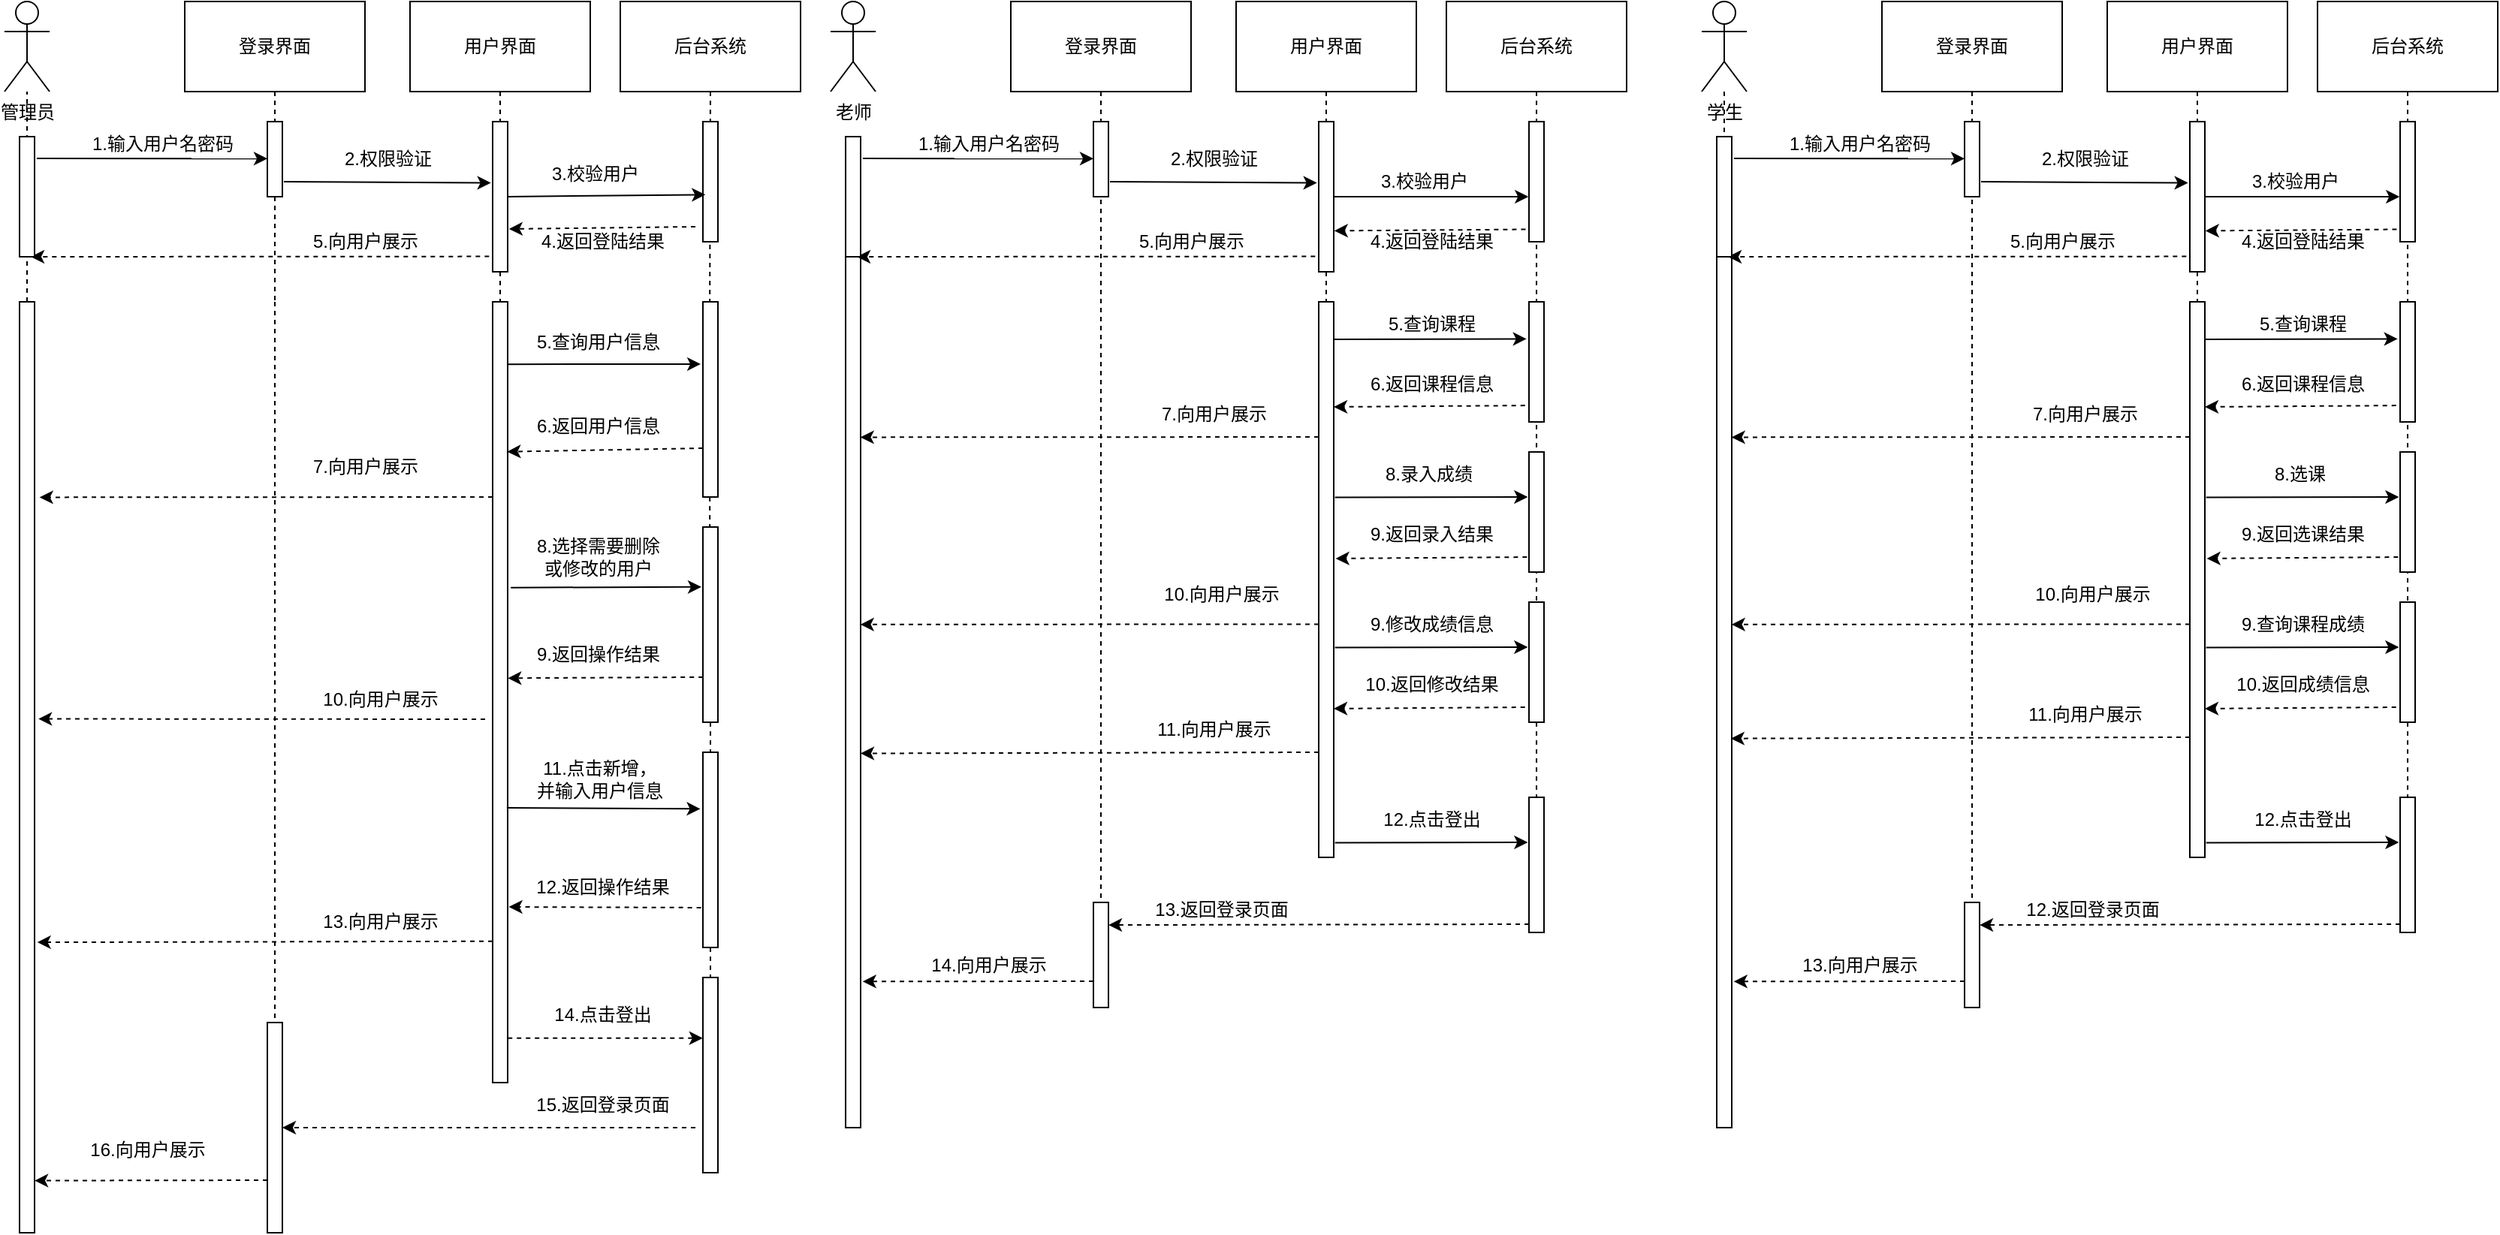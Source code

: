 <mxfile>
    <diagram id="3nC00cm4ZSIAn-ET9iln" name="Page-1">
        <mxGraphModel dx="1758" dy="2368" grid="1" gridSize="10" guides="1" tooltips="1" connect="1" arrows="1" fold="1" page="1" pageScale="1" pageWidth="430" pageHeight="420" background="#ffffff" math="0" shadow="0">
            <root>
                <mxCell id="0"/>
                <mxCell id="1" parent="0"/>
                <mxCell id="2" value="管理员" style="shape=umlActor;verticalLabelPosition=bottom;verticalAlign=top;html=1;outlineConnect=0;" vertex="1" parent="1">
                    <mxGeometry x="30" y="-410" width="30" height="60" as="geometry"/>
                </mxCell>
                <mxCell id="35" style="html=1;exitX=0.5;exitY=1;exitDx=0;exitDy=0;entryX=0.5;entryY=0;entryDx=0;entryDy=0;dashed=1;startArrow=none;startFill=0;endArrow=none;endFill=0;" edge="1" parent="1" source="70">
                    <mxGeometry relative="1" as="geometry">
                        <mxPoint x="210" y="-210" as="targetPoint"/>
                    </mxGeometry>
                </mxCell>
                <mxCell id="5" value="登录界面" style="rounded=0;whiteSpace=wrap;html=1;" vertex="1" parent="1">
                    <mxGeometry x="150" y="-410" width="120" height="60" as="geometry"/>
                </mxCell>
                <mxCell id="34" style="html=1;exitX=0.5;exitY=1;exitDx=0;exitDy=0;entryX=0.5;entryY=0;entryDx=0;entryDy=0;dashed=1;startArrow=none;startFill=0;endArrow=none;endFill=0;" edge="1" parent="1" source="74" target="13">
                    <mxGeometry relative="1" as="geometry"/>
                </mxCell>
                <mxCell id="6" value="用户界面" style="rounded=0;whiteSpace=wrap;html=1;" vertex="1" parent="1">
                    <mxGeometry x="300" y="-410" width="120" height="60" as="geometry"/>
                </mxCell>
                <mxCell id="7" value="后台系统" style="rounded=0;whiteSpace=wrap;html=1;" vertex="1" parent="1">
                    <mxGeometry x="440" y="-410" width="120" height="60" as="geometry"/>
                </mxCell>
                <mxCell id="82" style="edgeStyle=none;html=1;exitX=0.5;exitY=0;exitDx=0;exitDy=0;dashed=1;startArrow=none;startFill=0;endArrow=none;endFill=0;" edge="1" parent="1" source="8" target="2">
                    <mxGeometry relative="1" as="geometry"/>
                </mxCell>
                <mxCell id="8" value="" style="rounded=0;whiteSpace=wrap;html=1;" vertex="1" parent="1">
                    <mxGeometry x="40" y="-210" width="10" height="620" as="geometry"/>
                </mxCell>
                <mxCell id="49" style="edgeStyle=none;html=1;entryX=0.5;entryY=0;entryDx=0;entryDy=0;dashed=1;startArrow=none;startFill=0;endArrow=none;endFill=0;" edge="1" parent="1" target="48">
                    <mxGeometry relative="1" as="geometry">
                        <mxPoint x="210" y="-210" as="sourcePoint"/>
                    </mxGeometry>
                </mxCell>
                <mxCell id="45" style="edgeStyle=none;html=1;exitX=0;exitY=0.25;exitDx=0;exitDy=0;entryX=1.333;entryY=0.21;entryDx=0;entryDy=0;entryPerimeter=0;dashed=1;startArrow=none;startFill=0;endArrow=classic;endFill=1;" edge="1" parent="1" source="13" target="8">
                    <mxGeometry relative="1" as="geometry"/>
                </mxCell>
                <mxCell id="13" value="" style="rounded=0;whiteSpace=wrap;html=1;" vertex="1" parent="1">
                    <mxGeometry x="355" y="-210" width="10" height="520" as="geometry"/>
                </mxCell>
                <mxCell id="19" style="edgeStyle=none;html=1;exitX=0;exitY=0.75;exitDx=0;exitDy=0;entryX=0.967;entryY=0.192;entryDx=0;entryDy=0;entryPerimeter=0;dashed=1;" edge="1" parent="1" source="16" target="13">
                    <mxGeometry relative="1" as="geometry"/>
                </mxCell>
                <mxCell id="16" value="" style="rounded=0;whiteSpace=wrap;html=1;" vertex="1" parent="1">
                    <mxGeometry x="495" y="-210" width="10" height="130" as="geometry"/>
                </mxCell>
                <mxCell id="17" value="5.查询用户信息" style="text;html=1;align=center;verticalAlign=middle;resizable=0;points=[];autosize=1;strokeColor=none;fillColor=none;" vertex="1" parent="1">
                    <mxGeometry x="370" y="-198" width="110" height="30" as="geometry"/>
                </mxCell>
                <mxCell id="18" value="" style="endArrow=classic;html=1;exitX=1.011;exitY=0.08;exitDx=0;exitDy=0;entryX=-0.144;entryY=0.319;entryDx=0;entryDy=0;exitPerimeter=0;entryPerimeter=0;" edge="1" parent="1" source="13" target="16">
                    <mxGeometry width="50" height="50" relative="1" as="geometry">
                        <mxPoint x="260" y="-130" as="sourcePoint"/>
                        <mxPoint x="310" y="-180" as="targetPoint"/>
                    </mxGeometry>
                </mxCell>
                <mxCell id="20" value="6.返回用户信息" style="text;html=1;align=center;verticalAlign=middle;resizable=0;points=[];autosize=1;strokeColor=none;fillColor=none;" vertex="1" parent="1">
                    <mxGeometry x="370" y="-142" width="110" height="30" as="geometry"/>
                </mxCell>
                <mxCell id="24" style="edgeStyle=none;html=1;entryX=1.011;entryY=0.482;entryDx=0;entryDy=0;entryPerimeter=0;exitX=0.01;exitY=0.769;exitDx=0;exitDy=0;exitPerimeter=0;dashed=1;" edge="1" parent="1" source="21" target="13">
                    <mxGeometry relative="1" as="geometry">
                        <mxPoint x="490" y="40" as="sourcePoint"/>
                        <mxPoint x="370" y="5" as="targetPoint"/>
                    </mxGeometry>
                </mxCell>
                <mxCell id="33" style="html=1;exitX=0.5;exitY=1;exitDx=0;exitDy=0;entryX=0.5;entryY=0;entryDx=0;entryDy=0;dashed=1;startArrow=none;startFill=0;endArrow=none;endFill=0;" edge="1" parent="1" source="21" target="26">
                    <mxGeometry relative="1" as="geometry"/>
                </mxCell>
                <mxCell id="21" value="" style="rounded=0;whiteSpace=wrap;html=1;" vertex="1" parent="1">
                    <mxGeometry x="495" y="-60" width="10" height="130" as="geometry"/>
                </mxCell>
                <mxCell id="22" value="" style="endArrow=classic;html=1;exitX=1.211;exitY=0.366;exitDx=0;exitDy=0;exitPerimeter=0;entryX=-0.1;entryY=0.307;entryDx=0;entryDy=0;entryPerimeter=0;" edge="1" parent="1" source="13" target="21">
                    <mxGeometry width="50" height="50" relative="1" as="geometry">
                        <mxPoint x="370" y="-20" as="sourcePoint"/>
                        <mxPoint x="500" y="-20" as="targetPoint"/>
                    </mxGeometry>
                </mxCell>
                <mxCell id="23" value="8.选择需要删除&lt;br&gt;或修改的用户" style="text;html=1;align=center;verticalAlign=middle;resizable=0;points=[];autosize=1;strokeColor=none;fillColor=none;" vertex="1" parent="1">
                    <mxGeometry x="370" y="-60" width="110" height="40" as="geometry"/>
                </mxCell>
                <mxCell id="25" value="9.返回操作结果" style="text;html=1;align=center;verticalAlign=middle;resizable=0;points=[];autosize=1;strokeColor=none;fillColor=none;" vertex="1" parent="1">
                    <mxGeometry x="370" y="10" width="110" height="30" as="geometry"/>
                </mxCell>
                <mxCell id="39" style="edgeStyle=none;html=1;exitX=0.5;exitY=1;exitDx=0;exitDy=0;entryX=0.5;entryY=0;entryDx=0;entryDy=0;dashed=1;startArrow=none;startFill=0;endArrow=none;endFill=0;" edge="1" parent="1" source="26" target="38">
                    <mxGeometry relative="1" as="geometry"/>
                </mxCell>
                <mxCell id="26" value="" style="rounded=0;whiteSpace=wrap;html=1;" vertex="1" parent="1">
                    <mxGeometry x="495" y="90" width="10" height="130" as="geometry"/>
                </mxCell>
                <mxCell id="27" value="" style="endArrow=classic;html=1;exitX=0.944;exitY=0.648;exitDx=0;exitDy=0;exitPerimeter=0;entryX=-0.173;entryY=0.29;entryDx=0;entryDy=0;entryPerimeter=0;" edge="1" parent="1" source="13" target="26">
                    <mxGeometry width="50" height="50" relative="1" as="geometry">
                        <mxPoint x="400" y="160" as="sourcePoint"/>
                        <mxPoint x="450" y="110" as="targetPoint"/>
                    </mxGeometry>
                </mxCell>
                <mxCell id="28" value="11.点击新增，&lt;br&gt;并输入用户信息" style="text;html=1;align=center;verticalAlign=middle;resizable=0;points=[];autosize=1;strokeColor=none;fillColor=none;" vertex="1" parent="1">
                    <mxGeometry x="371" y="88" width="110" height="40" as="geometry"/>
                </mxCell>
                <mxCell id="29" value="12.返回操作结果" style="text;html=1;align=center;verticalAlign=middle;resizable=0;points=[];autosize=1;strokeColor=none;fillColor=none;" vertex="1" parent="1">
                    <mxGeometry x="373" y="165" width="110" height="30" as="geometry"/>
                </mxCell>
                <mxCell id="30" value="" style="endArrow=classic;html=1;exitX=-0.12;exitY=0.796;exitDx=0;exitDy=0;exitPerimeter=0;entryX=1.078;entryY=0.775;entryDx=0;entryDy=0;entryPerimeter=0;dashed=1;" edge="1" parent="1" source="26" target="13">
                    <mxGeometry width="50" height="50" relative="1" as="geometry">
                        <mxPoint x="410" y="270" as="sourcePoint"/>
                        <mxPoint x="460" y="220" as="targetPoint"/>
                    </mxGeometry>
                </mxCell>
                <mxCell id="36" style="html=1;exitX=0.5;exitY=1;exitDx=0;exitDy=0;entryX=0.5;entryY=0;entryDx=0;entryDy=0;dashed=1;startArrow=none;startFill=0;endArrow=none;endFill=0;" edge="1" parent="1">
                    <mxGeometry relative="1" as="geometry">
                        <mxPoint x="499.58" y="-80" as="sourcePoint"/>
                        <mxPoint x="499.58" y="-60" as="targetPoint"/>
                    </mxGeometry>
                </mxCell>
                <mxCell id="37" style="html=1;exitX=0.5;exitY=1;exitDx=0;exitDy=0;entryX=0.5;entryY=0;entryDx=0;entryDy=0;dashed=1;startArrow=none;startFill=0;endArrow=none;endFill=0;" edge="1" parent="1" source="7">
                    <mxGeometry relative="1" as="geometry">
                        <mxPoint x="499.58" y="-250" as="sourcePoint"/>
                        <mxPoint x="499.58" y="-210" as="targetPoint"/>
                    </mxGeometry>
                </mxCell>
                <mxCell id="38" value="" style="rounded=0;whiteSpace=wrap;html=1;" vertex="1" parent="1">
                    <mxGeometry x="495" y="240" width="10" height="130" as="geometry"/>
                </mxCell>
                <mxCell id="40" value="14.点击登出" style="text;html=1;align=center;verticalAlign=middle;resizable=0;points=[];autosize=1;strokeColor=none;fillColor=none;" vertex="1" parent="1">
                    <mxGeometry x="383" y="250" width="90" height="30" as="geometry"/>
                </mxCell>
                <mxCell id="42" value="" style="endArrow=classic;html=1;dashed=1;exitX=1.011;exitY=0.943;exitDx=0;exitDy=0;exitPerimeter=0;entryX=-0.011;entryY=0.311;entryDx=0;entryDy=0;entryPerimeter=0;" edge="1" parent="1" source="13" target="38">
                    <mxGeometry width="50" height="50" relative="1" as="geometry">
                        <mxPoint x="380" y="340" as="sourcePoint"/>
                        <mxPoint x="430" y="290" as="targetPoint"/>
                    </mxGeometry>
                </mxCell>
                <mxCell id="43" value="" style="endArrow=classic;html=1;dashed=1;entryX=1;entryY=0.5;entryDx=0;entryDy=0;" edge="1" parent="1" target="48">
                    <mxGeometry width="50" height="50" relative="1" as="geometry">
                        <mxPoint x="490" y="340" as="sourcePoint"/>
                        <mxPoint x="210" y="340.04" as="targetPoint"/>
                    </mxGeometry>
                </mxCell>
                <mxCell id="44" value="15.返回登录页面" style="text;html=1;align=center;verticalAlign=middle;resizable=0;points=[];autosize=1;strokeColor=none;fillColor=none;" vertex="1" parent="1">
                    <mxGeometry x="373" y="310" width="110" height="30" as="geometry"/>
                </mxCell>
                <mxCell id="46" value="" style="endArrow=classic;html=1;dashed=1;entryX=1.257;entryY=0.448;entryDx=0;entryDy=0;entryPerimeter=0;" edge="1" parent="1" target="8">
                    <mxGeometry width="50" height="50" relative="1" as="geometry">
                        <mxPoint x="350" y="68" as="sourcePoint"/>
                        <mxPoint x="330" y="-10" as="targetPoint"/>
                    </mxGeometry>
                </mxCell>
                <mxCell id="47" value="" style="endArrow=classic;html=1;dashed=1;exitX=0;exitY=0.819;exitDx=0;exitDy=0;exitPerimeter=0;entryX=1.181;entryY=0.688;entryDx=0;entryDy=0;entryPerimeter=0;" edge="1" parent="1" source="13" target="8">
                    <mxGeometry width="50" height="50" relative="1" as="geometry">
                        <mxPoint x="280" y="40" as="sourcePoint"/>
                        <mxPoint x="330" y="-10" as="targetPoint"/>
                    </mxGeometry>
                </mxCell>
                <mxCell id="48" value="" style="rounded=0;whiteSpace=wrap;html=1;" vertex="1" parent="1">
                    <mxGeometry x="205" y="270" width="10" height="140" as="geometry"/>
                </mxCell>
                <mxCell id="50" value="7.向用户展示" style="text;html=1;align=center;verticalAlign=middle;resizable=0;points=[];autosize=1;strokeColor=none;fillColor=none;" vertex="1" parent="1">
                    <mxGeometry x="225" y="-115" width="90" height="30" as="geometry"/>
                </mxCell>
                <mxCell id="51" value="10.向用户展示" style="text;html=1;align=center;verticalAlign=middle;resizable=0;points=[];autosize=1;strokeColor=none;fillColor=none;" vertex="1" parent="1">
                    <mxGeometry x="230" y="40" width="100" height="30" as="geometry"/>
                </mxCell>
                <mxCell id="52" value="13.向用户展示" style="text;html=1;align=center;verticalAlign=middle;resizable=0;points=[];autosize=1;strokeColor=none;fillColor=none;" vertex="1" parent="1">
                    <mxGeometry x="230" y="188" width="100" height="30" as="geometry"/>
                </mxCell>
                <mxCell id="53" value="" style="endArrow=classic;html=1;dashed=1;exitX=0;exitY=0.75;exitDx=0;exitDy=0;entryX=1.006;entryY=0.944;entryDx=0;entryDy=0;entryPerimeter=0;" edge="1" parent="1" source="48" target="8">
                    <mxGeometry width="50" height="50" relative="1" as="geometry">
                        <mxPoint x="310" y="110" as="sourcePoint"/>
                        <mxPoint x="360" y="60" as="targetPoint"/>
                    </mxGeometry>
                </mxCell>
                <mxCell id="54" value="16.向用户展示" style="text;html=1;align=center;verticalAlign=middle;resizable=0;points=[];autosize=1;strokeColor=none;fillColor=none;" vertex="1" parent="1">
                    <mxGeometry x="75" y="340" width="100" height="30" as="geometry"/>
                </mxCell>
                <mxCell id="67" value="" style="rounded=0;whiteSpace=wrap;html=1;" vertex="1" parent="1">
                    <mxGeometry x="590" y="-280" width="10" height="620" as="geometry"/>
                </mxCell>
                <mxCell id="69" value="1.输入用户名密码" style="text;html=1;align=center;verticalAlign=middle;resizable=0;points=[];autosize=1;strokeColor=none;fillColor=none;" vertex="1" parent="1">
                    <mxGeometry x="75" y="-330" width="120" height="30" as="geometry"/>
                </mxCell>
                <mxCell id="71" value="" style="html=1;exitX=0.5;exitY=1;exitDx=0;exitDy=0;entryX=0.5;entryY=0;entryDx=0;entryDy=0;dashed=1;startArrow=none;startFill=0;endArrow=none;endFill=0;" edge="1" parent="1" source="5" target="70">
                    <mxGeometry relative="1" as="geometry">
                        <mxPoint x="210" y="-350" as="sourcePoint"/>
                        <mxPoint x="210" y="-210" as="targetPoint"/>
                    </mxGeometry>
                </mxCell>
                <mxCell id="70" value="" style="rounded=0;whiteSpace=wrap;html=1;" vertex="1" parent="1">
                    <mxGeometry x="205" y="-330" width="10" height="50" as="geometry"/>
                </mxCell>
                <mxCell id="72" value="" style="rounded=0;whiteSpace=wrap;html=1;" vertex="1" parent="1">
                    <mxGeometry x="495" y="-330" width="10" height="80" as="geometry"/>
                </mxCell>
                <mxCell id="73" value="2.权限验证" style="text;html=1;align=center;verticalAlign=middle;resizable=0;points=[];autosize=1;strokeColor=none;fillColor=none;" vertex="1" parent="1">
                    <mxGeometry x="245" y="-320" width="80" height="30" as="geometry"/>
                </mxCell>
                <mxCell id="75" value="" style="html=1;exitX=0.5;exitY=1;exitDx=0;exitDy=0;entryX=0.5;entryY=0;entryDx=0;entryDy=0;dashed=1;startArrow=none;startFill=0;endArrow=none;endFill=0;" edge="1" parent="1" source="6" target="74">
                    <mxGeometry relative="1" as="geometry">
                        <mxPoint x="360" y="-350" as="sourcePoint"/>
                        <mxPoint x="360" y="-210" as="targetPoint"/>
                    </mxGeometry>
                </mxCell>
                <mxCell id="74" value="" style="rounded=0;whiteSpace=wrap;html=1;" vertex="1" parent="1">
                    <mxGeometry x="355" y="-330" width="10" height="100" as="geometry"/>
                </mxCell>
                <mxCell id="76" value="4.返回登陆结果" style="text;html=1;align=center;verticalAlign=middle;resizable=0;points=[];autosize=1;strokeColor=none;fillColor=none;" vertex="1" parent="1">
                    <mxGeometry x="373" y="-265" width="110" height="30" as="geometry"/>
                </mxCell>
                <mxCell id="77" value="" style="endArrow=classic;html=1;exitX=1.138;exitY=0.025;exitDx=0;exitDy=0;exitPerimeter=0;entryX=-0.005;entryY=0.196;entryDx=0;entryDy=0;entryPerimeter=0;" edge="1" parent="1">
                    <mxGeometry width="50" height="50" relative="1" as="geometry">
                        <mxPoint x="51.43" y="-305.5" as="sourcePoint"/>
                        <mxPoint x="205.0" y="-305.32" as="targetPoint"/>
                    </mxGeometry>
                </mxCell>
                <mxCell id="78" value="" style="endArrow=classic;html=1;entryX=-0.116;entryY=0.408;entryDx=0;entryDy=0;entryPerimeter=0;" edge="1" parent="1" target="74">
                    <mxGeometry width="50" height="50" relative="1" as="geometry">
                        <mxPoint x="216" y="-290" as="sourcePoint"/>
                        <mxPoint x="350" y="-281" as="targetPoint"/>
                    </mxGeometry>
                </mxCell>
                <mxCell id="79" style="edgeStyle=none;html=1;entryX=1.091;entryY=0.715;entryDx=0;entryDy=0;entryPerimeter=0;dashed=1;startArrow=none;startFill=0;endArrow=classic;endFill=1;" edge="1" parent="1" target="74">
                    <mxGeometry relative="1" as="geometry">
                        <mxPoint x="490" y="-260" as="sourcePoint"/>
                        <mxPoint x="63.33" y="-69.8" as="targetPoint"/>
                    </mxGeometry>
                </mxCell>
                <mxCell id="80" style="edgeStyle=none;html=1;exitX=-0.234;exitY=0.898;exitDx=0;exitDy=0;dashed=1;startArrow=none;startFill=0;endArrow=classic;endFill=1;entryX=0.75;entryY=1;entryDx=0;entryDy=0;exitPerimeter=0;" edge="1" parent="1" source="74" target="81">
                    <mxGeometry relative="1" as="geometry">
                        <mxPoint x="365" y="-70.0" as="sourcePoint"/>
                        <mxPoint x="60" y="-260" as="targetPoint"/>
                    </mxGeometry>
                </mxCell>
                <mxCell id="81" value="" style="rounded=0;whiteSpace=wrap;html=1;" vertex="1" parent="1">
                    <mxGeometry x="40" y="-320" width="10" height="80" as="geometry"/>
                </mxCell>
                <mxCell id="83" value="5.向用户展示" style="text;html=1;align=center;verticalAlign=middle;resizable=0;points=[];autosize=1;strokeColor=none;fillColor=none;" vertex="1" parent="1">
                    <mxGeometry x="225" y="-265" width="90" height="30" as="geometry"/>
                </mxCell>
                <mxCell id="84" value="老师" style="shape=umlActor;verticalLabelPosition=bottom;verticalAlign=top;html=1;outlineConnect=0;" vertex="1" parent="1">
                    <mxGeometry x="580" y="-410" width="30" height="60" as="geometry"/>
                </mxCell>
                <mxCell id="85" value="登录界面" style="rounded=0;whiteSpace=wrap;html=1;" vertex="1" parent="1">
                    <mxGeometry x="700" y="-410" width="120" height="60" as="geometry"/>
                </mxCell>
                <mxCell id="86" value="用户界面" style="rounded=0;whiteSpace=wrap;html=1;" vertex="1" parent="1">
                    <mxGeometry x="850" y="-410" width="120" height="60" as="geometry"/>
                </mxCell>
                <mxCell id="135" style="edgeStyle=none;html=1;exitX=0.5;exitY=1;exitDx=0;exitDy=0;entryX=0.5;entryY=0;entryDx=0;entryDy=0;startArrow=none;startFill=0;endArrow=none;endFill=0;dashed=1;" edge="1" parent="1" source="87" target="119">
                    <mxGeometry relative="1" as="geometry"/>
                </mxCell>
                <mxCell id="87" value="后台系统" style="rounded=0;whiteSpace=wrap;html=1;" vertex="1" parent="1">
                    <mxGeometry x="990" y="-410" width="120" height="60" as="geometry"/>
                </mxCell>
                <mxCell id="88" value="1.输入用户名密码" style="text;html=1;align=center;verticalAlign=middle;resizable=0;points=[];autosize=1;strokeColor=none;fillColor=none;" vertex="1" parent="1">
                    <mxGeometry x="625" y="-330" width="120" height="30" as="geometry"/>
                </mxCell>
                <mxCell id="89" value="" style="html=1;exitX=0.5;exitY=1;exitDx=0;exitDy=0;entryX=0.5;entryY=0;entryDx=0;entryDy=0;dashed=1;startArrow=none;startFill=0;endArrow=none;endFill=0;" edge="1" parent="1" source="85" target="133">
                    <mxGeometry relative="1" as="geometry">
                        <mxPoint x="760" y="-350" as="sourcePoint"/>
                        <mxPoint x="760" y="-210" as="targetPoint"/>
                    </mxGeometry>
                </mxCell>
                <mxCell id="90" value="" style="rounded=0;whiteSpace=wrap;html=1;" vertex="1" parent="1">
                    <mxGeometry x="755" y="-330" width="10" height="50" as="geometry"/>
                </mxCell>
                <mxCell id="91" value="" style="rounded=0;whiteSpace=wrap;html=1;" vertex="1" parent="1">
                    <mxGeometry x="1045" y="-330" width="10" height="80" as="geometry"/>
                </mxCell>
                <mxCell id="92" value="2.权限验证" style="text;html=1;align=center;verticalAlign=middle;resizable=0;points=[];autosize=1;strokeColor=none;fillColor=none;" vertex="1" parent="1">
                    <mxGeometry x="795" y="-320" width="80" height="30" as="geometry"/>
                </mxCell>
                <mxCell id="93" value="" style="html=1;exitX=0.5;exitY=1;exitDx=0;exitDy=0;entryX=0.5;entryY=0;entryDx=0;entryDy=0;dashed=1;startArrow=none;startFill=0;endArrow=none;endFill=0;" edge="1" parent="1" source="86" target="102">
                    <mxGeometry relative="1" as="geometry">
                        <mxPoint x="910" y="-350" as="sourcePoint"/>
                        <mxPoint x="910" y="-210" as="targetPoint"/>
                    </mxGeometry>
                </mxCell>
                <mxCell id="94" value="" style="rounded=0;whiteSpace=wrap;html=1;" vertex="1" parent="1">
                    <mxGeometry x="905" y="-330" width="10" height="100" as="geometry"/>
                </mxCell>
                <mxCell id="95" value="4.返回登陆结果" style="text;html=1;align=center;verticalAlign=middle;resizable=0;points=[];autosize=1;strokeColor=none;fillColor=none;" vertex="1" parent="1">
                    <mxGeometry x="925" y="-265" width="110" height="30" as="geometry"/>
                </mxCell>
                <mxCell id="96" value="" style="endArrow=classic;html=1;exitX=1.138;exitY=0.025;exitDx=0;exitDy=0;exitPerimeter=0;entryX=-0.005;entryY=0.196;entryDx=0;entryDy=0;entryPerimeter=0;" edge="1" parent="1">
                    <mxGeometry width="50" height="50" relative="1" as="geometry">
                        <mxPoint x="601.43" y="-305.5" as="sourcePoint"/>
                        <mxPoint x="755" y="-305.32" as="targetPoint"/>
                    </mxGeometry>
                </mxCell>
                <mxCell id="97" value="" style="endArrow=classic;html=1;entryX=-0.116;entryY=0.408;entryDx=0;entryDy=0;entryPerimeter=0;" edge="1" parent="1" target="94">
                    <mxGeometry width="50" height="50" relative="1" as="geometry">
                        <mxPoint x="766" y="-290" as="sourcePoint"/>
                        <mxPoint x="900" y="-281" as="targetPoint"/>
                    </mxGeometry>
                </mxCell>
                <mxCell id="98" style="edgeStyle=none;html=1;exitX=-0.228;exitY=0.897;exitDx=0;exitDy=0;dashed=1;startArrow=none;startFill=0;endArrow=classic;endFill=1;exitPerimeter=0;entryX=1.038;entryY=0.727;entryDx=0;entryDy=0;entryPerimeter=0;" edge="1" parent="1" source="91" target="94">
                    <mxGeometry relative="1" as="geometry">
                        <mxPoint x="915" y="-70.0" as="sourcePoint"/>
                        <mxPoint x="917" y="-259" as="targetPoint"/>
                    </mxGeometry>
                </mxCell>
                <mxCell id="99" style="edgeStyle=none;html=1;exitX=-0.234;exitY=0.898;exitDx=0;exitDy=0;dashed=1;startArrow=none;startFill=0;endArrow=classic;endFill=1;entryX=0.75;entryY=1;entryDx=0;entryDy=0;exitPerimeter=0;" edge="1" parent="1" source="94" target="100">
                    <mxGeometry relative="1" as="geometry">
                        <mxPoint x="915" y="-70.0" as="sourcePoint"/>
                        <mxPoint x="610" y="-260" as="targetPoint"/>
                    </mxGeometry>
                </mxCell>
                <mxCell id="100" value="" style="rounded=0;whiteSpace=wrap;html=1;" vertex="1" parent="1">
                    <mxGeometry x="590" y="-320" width="10" height="80" as="geometry"/>
                </mxCell>
                <mxCell id="101" value="5.向用户展示" style="text;html=1;align=center;verticalAlign=middle;resizable=0;points=[];autosize=1;strokeColor=none;fillColor=none;" vertex="1" parent="1">
                    <mxGeometry x="775" y="-265" width="90" height="30" as="geometry"/>
                </mxCell>
                <mxCell id="102" value="" style="rounded=0;whiteSpace=wrap;html=1;" vertex="1" parent="1">
                    <mxGeometry x="905" y="-210" width="10" height="370" as="geometry"/>
                </mxCell>
                <mxCell id="103" value="5.查询课程" style="text;html=1;align=center;verticalAlign=middle;resizable=0;points=[];autosize=1;strokeColor=none;fillColor=none;" vertex="1" parent="1">
                    <mxGeometry x="940" y="-210" width="80" height="30" as="geometry"/>
                </mxCell>
                <mxCell id="104" value="6.返回课程信息" style="text;html=1;align=center;verticalAlign=middle;resizable=0;points=[];autosize=1;strokeColor=none;fillColor=none;" vertex="1" parent="1">
                    <mxGeometry x="925" y="-170" width="110" height="30" as="geometry"/>
                </mxCell>
                <mxCell id="105" value="8.录入成绩" style="text;html=1;align=center;verticalAlign=middle;resizable=0;points=[];autosize=1;strokeColor=none;fillColor=none;" vertex="1" parent="1">
                    <mxGeometry x="938" y="-110" width="80" height="30" as="geometry"/>
                </mxCell>
                <mxCell id="106" value="9.返回录入结果" style="text;html=1;align=center;verticalAlign=middle;resizable=0;points=[];autosize=1;strokeColor=none;fillColor=none;" vertex="1" parent="1">
                    <mxGeometry x="925" y="-70" width="110" height="30" as="geometry"/>
                </mxCell>
                <mxCell id="108" value="10.返回修改结果" style="text;html=1;align=center;verticalAlign=middle;resizable=0;points=[];autosize=1;strokeColor=none;fillColor=none;" vertex="1" parent="1">
                    <mxGeometry x="925" y="30" width="110" height="30" as="geometry"/>
                </mxCell>
                <mxCell id="109" value="" style="endArrow=classic;html=1;exitX=1;exitY=0.5;exitDx=0;exitDy=0;entryX=0.166;entryY=0.608;entryDx=0;entryDy=0;entryPerimeter=0;" edge="1" parent="1" source="74" target="72">
                    <mxGeometry width="50" height="50" relative="1" as="geometry">
                        <mxPoint x="340" y="-190" as="sourcePoint"/>
                        <mxPoint x="390" y="-240" as="targetPoint"/>
                    </mxGeometry>
                </mxCell>
                <mxCell id="110" value="3.校验用户" style="text;html=1;align=center;verticalAlign=middle;resizable=0;points=[];autosize=1;strokeColor=none;fillColor=none;" vertex="1" parent="1">
                    <mxGeometry x="383" y="-310" width="80" height="30" as="geometry"/>
                </mxCell>
                <mxCell id="111" value="" style="endArrow=classic;html=1;exitX=1;exitY=0.5;exitDx=0;exitDy=0;entryX=-0.036;entryY=0.625;entryDx=0;entryDy=0;entryPerimeter=0;" edge="1" parent="1" source="94" target="91">
                    <mxGeometry width="50" height="50" relative="1" as="geometry">
                        <mxPoint x="960" y="-230" as="sourcePoint"/>
                        <mxPoint x="1010" y="-280" as="targetPoint"/>
                    </mxGeometry>
                </mxCell>
                <mxCell id="112" value="3.校验用户" style="text;html=1;align=center;verticalAlign=middle;resizable=0;points=[];autosize=1;strokeColor=none;fillColor=none;" vertex="1" parent="1">
                    <mxGeometry x="935" y="-305" width="80" height="30" as="geometry"/>
                </mxCell>
                <mxCell id="113" value="" style="rounded=0;whiteSpace=wrap;html=1;" vertex="1" parent="1">
                    <mxGeometry x="1045" y="-210" width="10" height="80" as="geometry"/>
                </mxCell>
                <mxCell id="114" value="7.向用户展示" style="text;html=1;align=center;verticalAlign=middle;resizable=0;points=[];autosize=1;strokeColor=none;fillColor=none;" vertex="1" parent="1">
                    <mxGeometry x="790" y="-150" width="90" height="30" as="geometry"/>
                </mxCell>
                <mxCell id="115" value="" style="rounded=0;whiteSpace=wrap;html=1;" vertex="1" parent="1">
                    <mxGeometry x="1045" y="-110" width="10" height="80" as="geometry"/>
                </mxCell>
                <mxCell id="116" value="" style="rounded=0;whiteSpace=wrap;html=1;" vertex="1" parent="1">
                    <mxGeometry x="1045" y="-10" width="10" height="80" as="geometry"/>
                </mxCell>
                <mxCell id="117" value="10.向用户展示" style="text;html=1;align=center;verticalAlign=middle;resizable=0;points=[];autosize=1;strokeColor=none;fillColor=none;" vertex="1" parent="1">
                    <mxGeometry x="790" y="-30" width="100" height="30" as="geometry"/>
                </mxCell>
                <mxCell id="118" value="9.修改成绩信息" style="text;html=1;align=center;verticalAlign=middle;resizable=0;points=[];autosize=1;strokeColor=none;fillColor=none;" vertex="1" parent="1">
                    <mxGeometry x="925" y="-10" width="110" height="30" as="geometry"/>
                </mxCell>
                <mxCell id="119" value="" style="rounded=0;whiteSpace=wrap;html=1;" vertex="1" parent="1">
                    <mxGeometry x="1045" y="120" width="10" height="90" as="geometry"/>
                </mxCell>
                <mxCell id="120" value="12.点击登出" style="text;html=1;align=center;verticalAlign=middle;resizable=0;points=[];autosize=1;strokeColor=none;fillColor=none;" vertex="1" parent="1">
                    <mxGeometry x="935" y="120" width="90" height="30" as="geometry"/>
                </mxCell>
                <mxCell id="121" value="13.返回登录页面" style="text;html=1;align=center;verticalAlign=middle;resizable=0;points=[];autosize=1;strokeColor=none;fillColor=none;" vertex="1" parent="1">
                    <mxGeometry x="785" y="180" width="110" height="30" as="geometry"/>
                </mxCell>
                <mxCell id="122" value="14.向用户展示" style="text;html=1;align=center;verticalAlign=middle;resizable=0;points=[];autosize=1;strokeColor=none;fillColor=none;" vertex="1" parent="1">
                    <mxGeometry x="635" y="217" width="100" height="30" as="geometry"/>
                </mxCell>
                <mxCell id="123" value="" style="endArrow=classic;html=1;entryX=-0.164;entryY=0.309;entryDx=0;entryDy=0;entryPerimeter=0;" edge="1" parent="1" target="113">
                    <mxGeometry width="50" height="50" relative="1" as="geometry">
                        <mxPoint x="915" y="-185" as="sourcePoint"/>
                        <mxPoint x="965" y="-235" as="targetPoint"/>
                    </mxGeometry>
                </mxCell>
                <mxCell id="124" value="" style="endArrow=classic;html=1;entryX=-0.164;entryY=0.309;entryDx=0;entryDy=0;entryPerimeter=0;" edge="1" parent="1">
                    <mxGeometry width="50" height="50" relative="1" as="geometry">
                        <mxPoint x="915.82" y="-79.72" as="sourcePoint"/>
                        <mxPoint x="1044.18" y="-80" as="targetPoint"/>
                    </mxGeometry>
                </mxCell>
                <mxCell id="125" value="" style="endArrow=classic;html=1;entryX=-0.164;entryY=0.309;entryDx=0;entryDy=0;entryPerimeter=0;" edge="1" parent="1">
                    <mxGeometry width="50" height="50" relative="1" as="geometry">
                        <mxPoint x="915.82" y="20.28" as="sourcePoint"/>
                        <mxPoint x="1044.18" y="20" as="targetPoint"/>
                    </mxGeometry>
                </mxCell>
                <mxCell id="126" value="" style="endArrow=classic;html=1;entryX=-0.164;entryY=0.309;entryDx=0;entryDy=0;entryPerimeter=0;" edge="1" parent="1">
                    <mxGeometry width="50" height="50" relative="1" as="geometry">
                        <mxPoint x="915.82" y="150.28" as="sourcePoint"/>
                        <mxPoint x="1044.18" y="150" as="targetPoint"/>
                    </mxGeometry>
                </mxCell>
                <mxCell id="127" style="edgeStyle=none;html=1;exitX=-0.228;exitY=0.897;exitDx=0;exitDy=0;dashed=1;startArrow=none;startFill=0;endArrow=classic;endFill=1;exitPerimeter=0;entryX=1.038;entryY=0.727;entryDx=0;entryDy=0;entryPerimeter=0;" edge="1" parent="1">
                    <mxGeometry relative="1" as="geometry">
                        <mxPoint x="1042.34" y="-140.94" as="sourcePoint"/>
                        <mxPoint x="915" y="-140" as="targetPoint"/>
                    </mxGeometry>
                </mxCell>
                <mxCell id="128" style="edgeStyle=none;html=1;exitX=-0.228;exitY=0.897;exitDx=0;exitDy=0;dashed=1;startArrow=none;startFill=0;endArrow=classic;endFill=1;exitPerimeter=0;entryX=1.038;entryY=0.727;entryDx=0;entryDy=0;entryPerimeter=0;" edge="1" parent="1">
                    <mxGeometry relative="1" as="geometry">
                        <mxPoint x="1043.67" y="-40" as="sourcePoint"/>
                        <mxPoint x="916.33" y="-39.06" as="targetPoint"/>
                    </mxGeometry>
                </mxCell>
                <mxCell id="129" style="edgeStyle=none;html=1;exitX=-0.228;exitY=0.897;exitDx=0;exitDy=0;dashed=1;startArrow=none;startFill=0;endArrow=classic;endFill=1;exitPerimeter=0;entryX=1.038;entryY=0.727;entryDx=0;entryDy=0;entryPerimeter=0;" edge="1" parent="1">
                    <mxGeometry relative="1" as="geometry">
                        <mxPoint x="1042.34" y="60" as="sourcePoint"/>
                        <mxPoint x="915" y="60.94" as="targetPoint"/>
                    </mxGeometry>
                </mxCell>
                <mxCell id="130" style="edgeStyle=none;html=1;exitX=-0.234;exitY=0.898;exitDx=0;exitDy=0;dashed=1;startArrow=none;startFill=0;endArrow=classic;endFill=1;entryX=0.75;entryY=1;entryDx=0;entryDy=0;exitPerimeter=0;" edge="1" parent="1">
                    <mxGeometry relative="1" as="geometry">
                        <mxPoint x="905" y="-120" as="sourcePoint"/>
                        <mxPoint x="599.84" y="-119.8" as="targetPoint"/>
                    </mxGeometry>
                </mxCell>
                <mxCell id="131" style="edgeStyle=none;html=1;exitX=-0.234;exitY=0.898;exitDx=0;exitDy=0;dashed=1;startArrow=none;startFill=0;endArrow=classic;endFill=1;entryX=0.75;entryY=1;entryDx=0;entryDy=0;exitPerimeter=0;" edge="1" parent="1">
                    <mxGeometry relative="1" as="geometry">
                        <mxPoint x="905" y="4.71" as="sourcePoint"/>
                        <mxPoint x="599.84" y="4.91" as="targetPoint"/>
                    </mxGeometry>
                </mxCell>
                <mxCell id="132" style="edgeStyle=none;html=1;exitX=-0.234;exitY=0.898;exitDx=0;exitDy=0;dashed=1;startArrow=none;startFill=0;endArrow=classic;endFill=1;exitPerimeter=0;entryX=1.001;entryY=0.215;entryDx=0;entryDy=0;entryPerimeter=0;" edge="1" parent="1" target="133">
                    <mxGeometry relative="1" as="geometry">
                        <mxPoint x="1045" y="204.5" as="sourcePoint"/>
                        <mxPoint x="770" y="205" as="targetPoint"/>
                    </mxGeometry>
                </mxCell>
                <mxCell id="133" value="" style="rounded=0;whiteSpace=wrap;html=1;" vertex="1" parent="1">
                    <mxGeometry x="755" y="190" width="10" height="70" as="geometry"/>
                </mxCell>
                <mxCell id="134" style="edgeStyle=none;html=1;exitX=0;exitY=0.75;exitDx=0;exitDy=0;dashed=1;startArrow=none;startFill=0;endArrow=classic;endFill=1;entryX=1.133;entryY=0.843;entryDx=0;entryDy=0;entryPerimeter=0;" edge="1" parent="1" source="133" target="67">
                    <mxGeometry relative="1" as="geometry">
                        <mxPoint x="1055" y="214.5" as="sourcePoint"/>
                        <mxPoint x="775.01" y="215.05" as="targetPoint"/>
                    </mxGeometry>
                </mxCell>
                <mxCell id="136" value="" style="rounded=0;whiteSpace=wrap;html=1;" vertex="1" parent="1">
                    <mxGeometry x="1170" y="-280" width="10" height="620" as="geometry"/>
                </mxCell>
                <mxCell id="186" value="" style="edgeStyle=none;html=1;dashed=1;startArrow=none;startFill=0;endArrow=none;endFill=0;" edge="1" parent="1" source="137" target="154">
                    <mxGeometry relative="1" as="geometry"/>
                </mxCell>
                <mxCell id="137" value="学生" style="shape=umlActor;verticalLabelPosition=bottom;verticalAlign=top;html=1;outlineConnect=0;" vertex="1" parent="1">
                    <mxGeometry x="1160" y="-410" width="30" height="60" as="geometry"/>
                </mxCell>
                <mxCell id="138" value="登录界面" style="rounded=0;whiteSpace=wrap;html=1;" vertex="1" parent="1">
                    <mxGeometry x="1280" y="-410" width="120" height="60" as="geometry"/>
                </mxCell>
                <mxCell id="139" value="用户界面" style="rounded=0;whiteSpace=wrap;html=1;" vertex="1" parent="1">
                    <mxGeometry x="1430" y="-410" width="120" height="60" as="geometry"/>
                </mxCell>
                <mxCell id="140" style="edgeStyle=none;html=1;exitX=0.5;exitY=1;exitDx=0;exitDy=0;entryX=0.5;entryY=0;entryDx=0;entryDy=0;startArrow=none;startFill=0;endArrow=none;endFill=0;dashed=1;" edge="1" parent="1" source="141" target="170">
                    <mxGeometry relative="1" as="geometry"/>
                </mxCell>
                <mxCell id="141" value="后台系统" style="rounded=0;whiteSpace=wrap;html=1;" vertex="1" parent="1">
                    <mxGeometry x="1570" y="-410" width="120" height="60" as="geometry"/>
                </mxCell>
                <mxCell id="142" value="1.输入用户名密码" style="text;html=1;align=center;verticalAlign=middle;resizable=0;points=[];autosize=1;strokeColor=none;fillColor=none;" vertex="1" parent="1">
                    <mxGeometry x="1205" y="-330" width="120" height="30" as="geometry"/>
                </mxCell>
                <mxCell id="143" value="" style="html=1;exitX=0.5;exitY=1;exitDx=0;exitDy=0;entryX=0.5;entryY=0;entryDx=0;entryDy=0;dashed=1;startArrow=none;startFill=0;endArrow=none;endFill=0;" edge="1" parent="1" source="138" target="184">
                    <mxGeometry relative="1" as="geometry">
                        <mxPoint x="1340" y="-350" as="sourcePoint"/>
                        <mxPoint x="1340" y="-210" as="targetPoint"/>
                    </mxGeometry>
                </mxCell>
                <mxCell id="144" value="" style="rounded=0;whiteSpace=wrap;html=1;" vertex="1" parent="1">
                    <mxGeometry x="1335" y="-330" width="10" height="50" as="geometry"/>
                </mxCell>
                <mxCell id="145" value="" style="rounded=0;whiteSpace=wrap;html=1;" vertex="1" parent="1">
                    <mxGeometry x="1625" y="-330" width="10" height="80" as="geometry"/>
                </mxCell>
                <mxCell id="146" value="2.权限验证" style="text;html=1;align=center;verticalAlign=middle;resizable=0;points=[];autosize=1;strokeColor=none;fillColor=none;" vertex="1" parent="1">
                    <mxGeometry x="1375" y="-320" width="80" height="30" as="geometry"/>
                </mxCell>
                <mxCell id="147" value="" style="html=1;exitX=0.5;exitY=1;exitDx=0;exitDy=0;entryX=0.5;entryY=0;entryDx=0;entryDy=0;dashed=1;startArrow=none;startFill=0;endArrow=none;endFill=0;" edge="1" parent="1" source="139" target="156">
                    <mxGeometry relative="1" as="geometry">
                        <mxPoint x="1490" y="-350" as="sourcePoint"/>
                        <mxPoint x="1490" y="-210" as="targetPoint"/>
                    </mxGeometry>
                </mxCell>
                <mxCell id="148" value="" style="rounded=0;whiteSpace=wrap;html=1;" vertex="1" parent="1">
                    <mxGeometry x="1485" y="-330" width="10" height="100" as="geometry"/>
                </mxCell>
                <mxCell id="149" value="4.返回登陆结果" style="text;html=1;align=center;verticalAlign=middle;resizable=0;points=[];autosize=1;strokeColor=none;fillColor=none;" vertex="1" parent="1">
                    <mxGeometry x="1505" y="-265" width="110" height="30" as="geometry"/>
                </mxCell>
                <mxCell id="150" value="" style="endArrow=classic;html=1;exitX=1.138;exitY=0.025;exitDx=0;exitDy=0;exitPerimeter=0;entryX=-0.005;entryY=0.196;entryDx=0;entryDy=0;entryPerimeter=0;" edge="1" parent="1">
                    <mxGeometry width="50" height="50" relative="1" as="geometry">
                        <mxPoint x="1181.43" y="-305.5" as="sourcePoint"/>
                        <mxPoint x="1335" y="-305.32" as="targetPoint"/>
                    </mxGeometry>
                </mxCell>
                <mxCell id="151" value="" style="endArrow=classic;html=1;entryX=-0.116;entryY=0.408;entryDx=0;entryDy=0;entryPerimeter=0;" edge="1" parent="1" target="148">
                    <mxGeometry width="50" height="50" relative="1" as="geometry">
                        <mxPoint x="1346" y="-290" as="sourcePoint"/>
                        <mxPoint x="1480" y="-281" as="targetPoint"/>
                    </mxGeometry>
                </mxCell>
                <mxCell id="152" style="edgeStyle=none;html=1;exitX=-0.228;exitY=0.897;exitDx=0;exitDy=0;dashed=1;startArrow=none;startFill=0;endArrow=classic;endFill=1;exitPerimeter=0;entryX=1.038;entryY=0.727;entryDx=0;entryDy=0;entryPerimeter=0;" edge="1" parent="1" source="145" target="148">
                    <mxGeometry relative="1" as="geometry">
                        <mxPoint x="1495" y="-70.0" as="sourcePoint"/>
                        <mxPoint x="1497" y="-259" as="targetPoint"/>
                    </mxGeometry>
                </mxCell>
                <mxCell id="153" style="edgeStyle=none;html=1;exitX=-0.234;exitY=0.898;exitDx=0;exitDy=0;dashed=1;startArrow=none;startFill=0;endArrow=classic;endFill=1;entryX=0.75;entryY=1;entryDx=0;entryDy=0;exitPerimeter=0;" edge="1" parent="1" source="148" target="154">
                    <mxGeometry relative="1" as="geometry">
                        <mxPoint x="1495" y="-70.0" as="sourcePoint"/>
                        <mxPoint x="1190" y="-260" as="targetPoint"/>
                    </mxGeometry>
                </mxCell>
                <mxCell id="154" value="" style="rounded=0;whiteSpace=wrap;html=1;" vertex="1" parent="1">
                    <mxGeometry x="1170" y="-320" width="10" height="80" as="geometry"/>
                </mxCell>
                <mxCell id="155" value="5.向用户展示" style="text;html=1;align=center;verticalAlign=middle;resizable=0;points=[];autosize=1;strokeColor=none;fillColor=none;" vertex="1" parent="1">
                    <mxGeometry x="1355" y="-265" width="90" height="30" as="geometry"/>
                </mxCell>
                <mxCell id="156" value="" style="rounded=0;whiteSpace=wrap;html=1;" vertex="1" parent="1">
                    <mxGeometry x="1485" y="-210" width="10" height="370" as="geometry"/>
                </mxCell>
                <mxCell id="157" value="5.查询课程" style="text;html=1;align=center;verticalAlign=middle;resizable=0;points=[];autosize=1;strokeColor=none;fillColor=none;" vertex="1" parent="1">
                    <mxGeometry x="1520" y="-210" width="80" height="30" as="geometry"/>
                </mxCell>
                <mxCell id="158" value="6.返回课程信息" style="text;html=1;align=center;verticalAlign=middle;resizable=0;points=[];autosize=1;strokeColor=none;fillColor=none;" vertex="1" parent="1">
                    <mxGeometry x="1505" y="-170" width="110" height="30" as="geometry"/>
                </mxCell>
                <mxCell id="159" value="8.选课" style="text;html=1;align=center;verticalAlign=middle;resizable=0;points=[];autosize=1;strokeColor=none;fillColor=none;" vertex="1" parent="1">
                    <mxGeometry x="1528" y="-110" width="60" height="30" as="geometry"/>
                </mxCell>
                <mxCell id="160" value="9.返回选课结果" style="text;html=1;align=center;verticalAlign=middle;resizable=0;points=[];autosize=1;strokeColor=none;fillColor=none;" vertex="1" parent="1">
                    <mxGeometry x="1505" y="-70" width="110" height="30" as="geometry"/>
                </mxCell>
                <mxCell id="161" value="10.返回成绩信息" style="text;html=1;align=center;verticalAlign=middle;resizable=0;points=[];autosize=1;strokeColor=none;fillColor=none;" vertex="1" parent="1">
                    <mxGeometry x="1505" y="30" width="110" height="30" as="geometry"/>
                </mxCell>
                <mxCell id="162" value="" style="endArrow=classic;html=1;exitX=1;exitY=0.5;exitDx=0;exitDy=0;entryX=-0.036;entryY=0.625;entryDx=0;entryDy=0;entryPerimeter=0;" edge="1" parent="1" source="148" target="145">
                    <mxGeometry width="50" height="50" relative="1" as="geometry">
                        <mxPoint x="1540" y="-230" as="sourcePoint"/>
                        <mxPoint x="1590" y="-280" as="targetPoint"/>
                    </mxGeometry>
                </mxCell>
                <mxCell id="163" value="3.校验用户" style="text;html=1;align=center;verticalAlign=middle;resizable=0;points=[];autosize=1;strokeColor=none;fillColor=none;" vertex="1" parent="1">
                    <mxGeometry x="1515" y="-305" width="80" height="30" as="geometry"/>
                </mxCell>
                <mxCell id="164" value="" style="rounded=0;whiteSpace=wrap;html=1;" vertex="1" parent="1">
                    <mxGeometry x="1625" y="-210" width="10" height="80" as="geometry"/>
                </mxCell>
                <mxCell id="165" value="7.向用户展示" style="text;html=1;align=center;verticalAlign=middle;resizable=0;points=[];autosize=1;strokeColor=none;fillColor=none;" vertex="1" parent="1">
                    <mxGeometry x="1370" y="-150" width="90" height="30" as="geometry"/>
                </mxCell>
                <mxCell id="166" value="" style="rounded=0;whiteSpace=wrap;html=1;" vertex="1" parent="1">
                    <mxGeometry x="1625" y="-110" width="10" height="80" as="geometry"/>
                </mxCell>
                <mxCell id="167" value="" style="rounded=0;whiteSpace=wrap;html=1;" vertex="1" parent="1">
                    <mxGeometry x="1625" y="-10" width="10" height="80" as="geometry"/>
                </mxCell>
                <mxCell id="168" value="10.向用户展示" style="text;html=1;align=center;verticalAlign=middle;resizable=0;points=[];autosize=1;strokeColor=none;fillColor=none;" vertex="1" parent="1">
                    <mxGeometry x="1370" y="-30" width="100" height="30" as="geometry"/>
                </mxCell>
                <mxCell id="169" value="9.查询课程成绩" style="text;html=1;align=center;verticalAlign=middle;resizable=0;points=[];autosize=1;strokeColor=none;fillColor=none;" vertex="1" parent="1">
                    <mxGeometry x="1505" y="-10" width="110" height="30" as="geometry"/>
                </mxCell>
                <mxCell id="170" value="" style="rounded=0;whiteSpace=wrap;html=1;" vertex="1" parent="1">
                    <mxGeometry x="1625" y="120" width="10" height="90" as="geometry"/>
                </mxCell>
                <mxCell id="171" value="12.点击登出" style="text;html=1;align=center;verticalAlign=middle;resizable=0;points=[];autosize=1;strokeColor=none;fillColor=none;" vertex="1" parent="1">
                    <mxGeometry x="1515" y="120" width="90" height="30" as="geometry"/>
                </mxCell>
                <mxCell id="172" value="12.返回登录页面" style="text;html=1;align=center;verticalAlign=middle;resizable=0;points=[];autosize=1;strokeColor=none;fillColor=none;" vertex="1" parent="1">
                    <mxGeometry x="1365" y="180" width="110" height="30" as="geometry"/>
                </mxCell>
                <mxCell id="173" value="13.向用户展示" style="text;html=1;align=center;verticalAlign=middle;resizable=0;points=[];autosize=1;strokeColor=none;fillColor=none;" vertex="1" parent="1">
                    <mxGeometry x="1215" y="217" width="100" height="30" as="geometry"/>
                </mxCell>
                <mxCell id="174" value="" style="endArrow=classic;html=1;entryX=-0.164;entryY=0.309;entryDx=0;entryDy=0;entryPerimeter=0;" edge="1" parent="1" target="164">
                    <mxGeometry width="50" height="50" relative="1" as="geometry">
                        <mxPoint x="1495" y="-185" as="sourcePoint"/>
                        <mxPoint x="1545" y="-235" as="targetPoint"/>
                    </mxGeometry>
                </mxCell>
                <mxCell id="175" value="" style="endArrow=classic;html=1;entryX=-0.164;entryY=0.309;entryDx=0;entryDy=0;entryPerimeter=0;" edge="1" parent="1">
                    <mxGeometry width="50" height="50" relative="1" as="geometry">
                        <mxPoint x="1495.82" y="-79.72" as="sourcePoint"/>
                        <mxPoint x="1624.18" y="-80" as="targetPoint"/>
                    </mxGeometry>
                </mxCell>
                <mxCell id="176" value="" style="endArrow=classic;html=1;entryX=-0.164;entryY=0.309;entryDx=0;entryDy=0;entryPerimeter=0;" edge="1" parent="1">
                    <mxGeometry width="50" height="50" relative="1" as="geometry">
                        <mxPoint x="1495.82" y="20.28" as="sourcePoint"/>
                        <mxPoint x="1624.18" y="20" as="targetPoint"/>
                    </mxGeometry>
                </mxCell>
                <mxCell id="177" value="" style="endArrow=classic;html=1;entryX=-0.164;entryY=0.309;entryDx=0;entryDy=0;entryPerimeter=0;" edge="1" parent="1">
                    <mxGeometry width="50" height="50" relative="1" as="geometry">
                        <mxPoint x="1495.82" y="150.28" as="sourcePoint"/>
                        <mxPoint x="1624.18" y="150" as="targetPoint"/>
                    </mxGeometry>
                </mxCell>
                <mxCell id="178" style="edgeStyle=none;html=1;exitX=-0.228;exitY=0.897;exitDx=0;exitDy=0;dashed=1;startArrow=none;startFill=0;endArrow=classic;endFill=1;exitPerimeter=0;entryX=1.038;entryY=0.727;entryDx=0;entryDy=0;entryPerimeter=0;" edge="1" parent="1">
                    <mxGeometry relative="1" as="geometry">
                        <mxPoint x="1622.34" y="-140.94" as="sourcePoint"/>
                        <mxPoint x="1495" y="-140" as="targetPoint"/>
                    </mxGeometry>
                </mxCell>
                <mxCell id="179" style="edgeStyle=none;html=1;exitX=-0.228;exitY=0.897;exitDx=0;exitDy=0;dashed=1;startArrow=none;startFill=0;endArrow=classic;endFill=1;exitPerimeter=0;entryX=1.038;entryY=0.727;entryDx=0;entryDy=0;entryPerimeter=0;" edge="1" parent="1">
                    <mxGeometry relative="1" as="geometry">
                        <mxPoint x="1623.67" y="-40" as="sourcePoint"/>
                        <mxPoint x="1496.33" y="-39.06" as="targetPoint"/>
                    </mxGeometry>
                </mxCell>
                <mxCell id="180" style="edgeStyle=none;html=1;exitX=-0.228;exitY=0.897;exitDx=0;exitDy=0;dashed=1;startArrow=none;startFill=0;endArrow=classic;endFill=1;exitPerimeter=0;entryX=1.038;entryY=0.727;entryDx=0;entryDy=0;entryPerimeter=0;" edge="1" parent="1">
                    <mxGeometry relative="1" as="geometry">
                        <mxPoint x="1622.34" y="60" as="sourcePoint"/>
                        <mxPoint x="1495" y="60.94" as="targetPoint"/>
                    </mxGeometry>
                </mxCell>
                <mxCell id="181" style="edgeStyle=none;html=1;exitX=-0.234;exitY=0.898;exitDx=0;exitDy=0;dashed=1;startArrow=none;startFill=0;endArrow=classic;endFill=1;entryX=0.75;entryY=1;entryDx=0;entryDy=0;exitPerimeter=0;" edge="1" parent="1">
                    <mxGeometry relative="1" as="geometry">
                        <mxPoint x="1485" y="-120" as="sourcePoint"/>
                        <mxPoint x="1179.84" y="-119.8" as="targetPoint"/>
                    </mxGeometry>
                </mxCell>
                <mxCell id="182" style="edgeStyle=none;html=1;exitX=-0.234;exitY=0.898;exitDx=0;exitDy=0;dashed=1;startArrow=none;startFill=0;endArrow=classic;endFill=1;entryX=0.75;entryY=1;entryDx=0;entryDy=0;exitPerimeter=0;" edge="1" parent="1">
                    <mxGeometry relative="1" as="geometry">
                        <mxPoint x="1485" y="4.71" as="sourcePoint"/>
                        <mxPoint x="1179.84" y="4.91" as="targetPoint"/>
                    </mxGeometry>
                </mxCell>
                <mxCell id="183" style="edgeStyle=none;html=1;exitX=-0.234;exitY=0.898;exitDx=0;exitDy=0;dashed=1;startArrow=none;startFill=0;endArrow=classic;endFill=1;exitPerimeter=0;entryX=1.001;entryY=0.215;entryDx=0;entryDy=0;entryPerimeter=0;" edge="1" parent="1" target="184">
                    <mxGeometry relative="1" as="geometry">
                        <mxPoint x="1625" y="204.5" as="sourcePoint"/>
                        <mxPoint x="1350" y="205" as="targetPoint"/>
                    </mxGeometry>
                </mxCell>
                <mxCell id="184" value="" style="rounded=0;whiteSpace=wrap;html=1;" vertex="1" parent="1">
                    <mxGeometry x="1335" y="190" width="10" height="70" as="geometry"/>
                </mxCell>
                <mxCell id="185" style="edgeStyle=none;html=1;exitX=0;exitY=0.75;exitDx=0;exitDy=0;dashed=1;startArrow=none;startFill=0;endArrow=classic;endFill=1;entryX=1.133;entryY=0.843;entryDx=0;entryDy=0;entryPerimeter=0;" edge="1" parent="1" source="184" target="136">
                    <mxGeometry relative="1" as="geometry">
                        <mxPoint x="1635" y="214.5" as="sourcePoint"/>
                        <mxPoint x="1355.01" y="215.05" as="targetPoint"/>
                    </mxGeometry>
                </mxCell>
                <mxCell id="187" style="edgeStyle=none;html=1;exitX=-0.234;exitY=0.898;exitDx=0;exitDy=0;dashed=1;startArrow=none;startFill=0;endArrow=classic;endFill=1;exitPerimeter=0;entryX=1;entryY=0.598;entryDx=0;entryDy=0;entryPerimeter=0;" edge="1" parent="1" target="67">
                    <mxGeometry relative="1" as="geometry">
                        <mxPoint x="905" y="90" as="sourcePoint"/>
                        <mxPoint x="625.01" y="90.55" as="targetPoint"/>
                    </mxGeometry>
                </mxCell>
                <mxCell id="188" value="11.向用户展示" style="text;html=1;align=center;verticalAlign=middle;resizable=0;points=[];autosize=1;strokeColor=none;fillColor=none;" vertex="1" parent="1">
                    <mxGeometry x="785" y="60" width="100" height="30" as="geometry"/>
                </mxCell>
                <mxCell id="189" style="edgeStyle=none;html=1;exitX=-0.234;exitY=0.898;exitDx=0;exitDy=0;dashed=1;startArrow=none;startFill=0;endArrow=classic;endFill=1;exitPerimeter=0;entryX=0.94;entryY=0.582;entryDx=0;entryDy=0;entryPerimeter=0;" edge="1" parent="1" target="136">
                    <mxGeometry relative="1" as="geometry">
                        <mxPoint x="1484.99" y="80" as="sourcePoint"/>
                        <mxPoint x="1205" y="80.55" as="targetPoint"/>
                    </mxGeometry>
                </mxCell>
                <mxCell id="190" value="11.向用户展示" style="text;html=1;align=center;verticalAlign=middle;resizable=0;points=[];autosize=1;strokeColor=none;fillColor=none;" vertex="1" parent="1">
                    <mxGeometry x="1365" y="50" width="100" height="30" as="geometry"/>
                </mxCell>
            </root>
        </mxGraphModel>
    </diagram>
</mxfile>